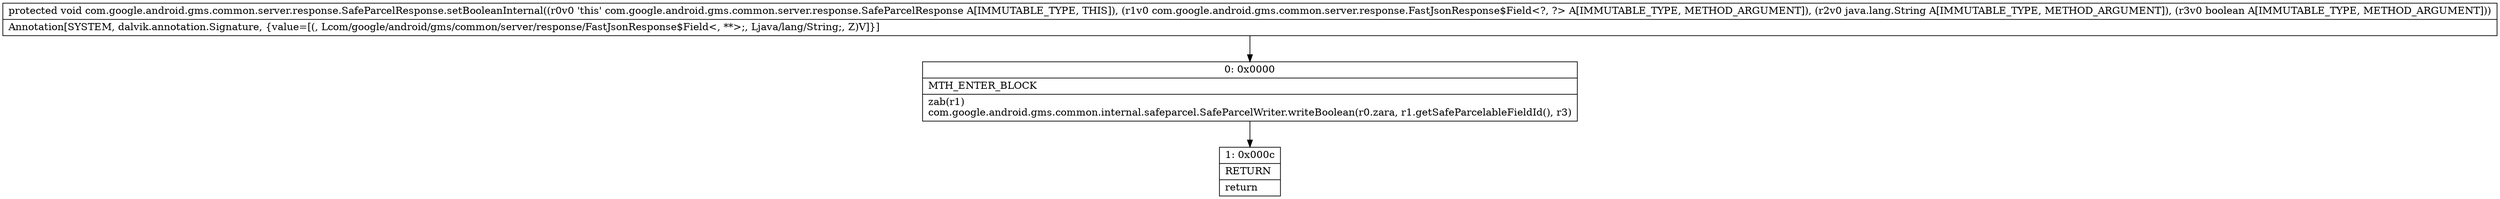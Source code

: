 digraph "CFG forcom.google.android.gms.common.server.response.SafeParcelResponse.setBooleanInternal(Lcom\/google\/android\/gms\/common\/server\/response\/FastJsonResponse$Field;Ljava\/lang\/String;Z)V" {
Node_0 [shape=record,label="{0\:\ 0x0000|MTH_ENTER_BLOCK\l|zab(r1)\lcom.google.android.gms.common.internal.safeparcel.SafeParcelWriter.writeBoolean(r0.zara, r1.getSafeParcelableFieldId(), r3)\l}"];
Node_1 [shape=record,label="{1\:\ 0x000c|RETURN\l|return\l}"];
MethodNode[shape=record,label="{protected void com.google.android.gms.common.server.response.SafeParcelResponse.setBooleanInternal((r0v0 'this' com.google.android.gms.common.server.response.SafeParcelResponse A[IMMUTABLE_TYPE, THIS]), (r1v0 com.google.android.gms.common.server.response.FastJsonResponse$Field\<?, ?\> A[IMMUTABLE_TYPE, METHOD_ARGUMENT]), (r2v0 java.lang.String A[IMMUTABLE_TYPE, METHOD_ARGUMENT]), (r3v0 boolean A[IMMUTABLE_TYPE, METHOD_ARGUMENT]))  | Annotation[SYSTEM, dalvik.annotation.Signature, \{value=[(, Lcom\/google\/android\/gms\/common\/server\/response\/FastJsonResponse$Field\<, **\>;, Ljava\/lang\/String;, Z)V]\}]\l}"];
MethodNode -> Node_0;
Node_0 -> Node_1;
}

